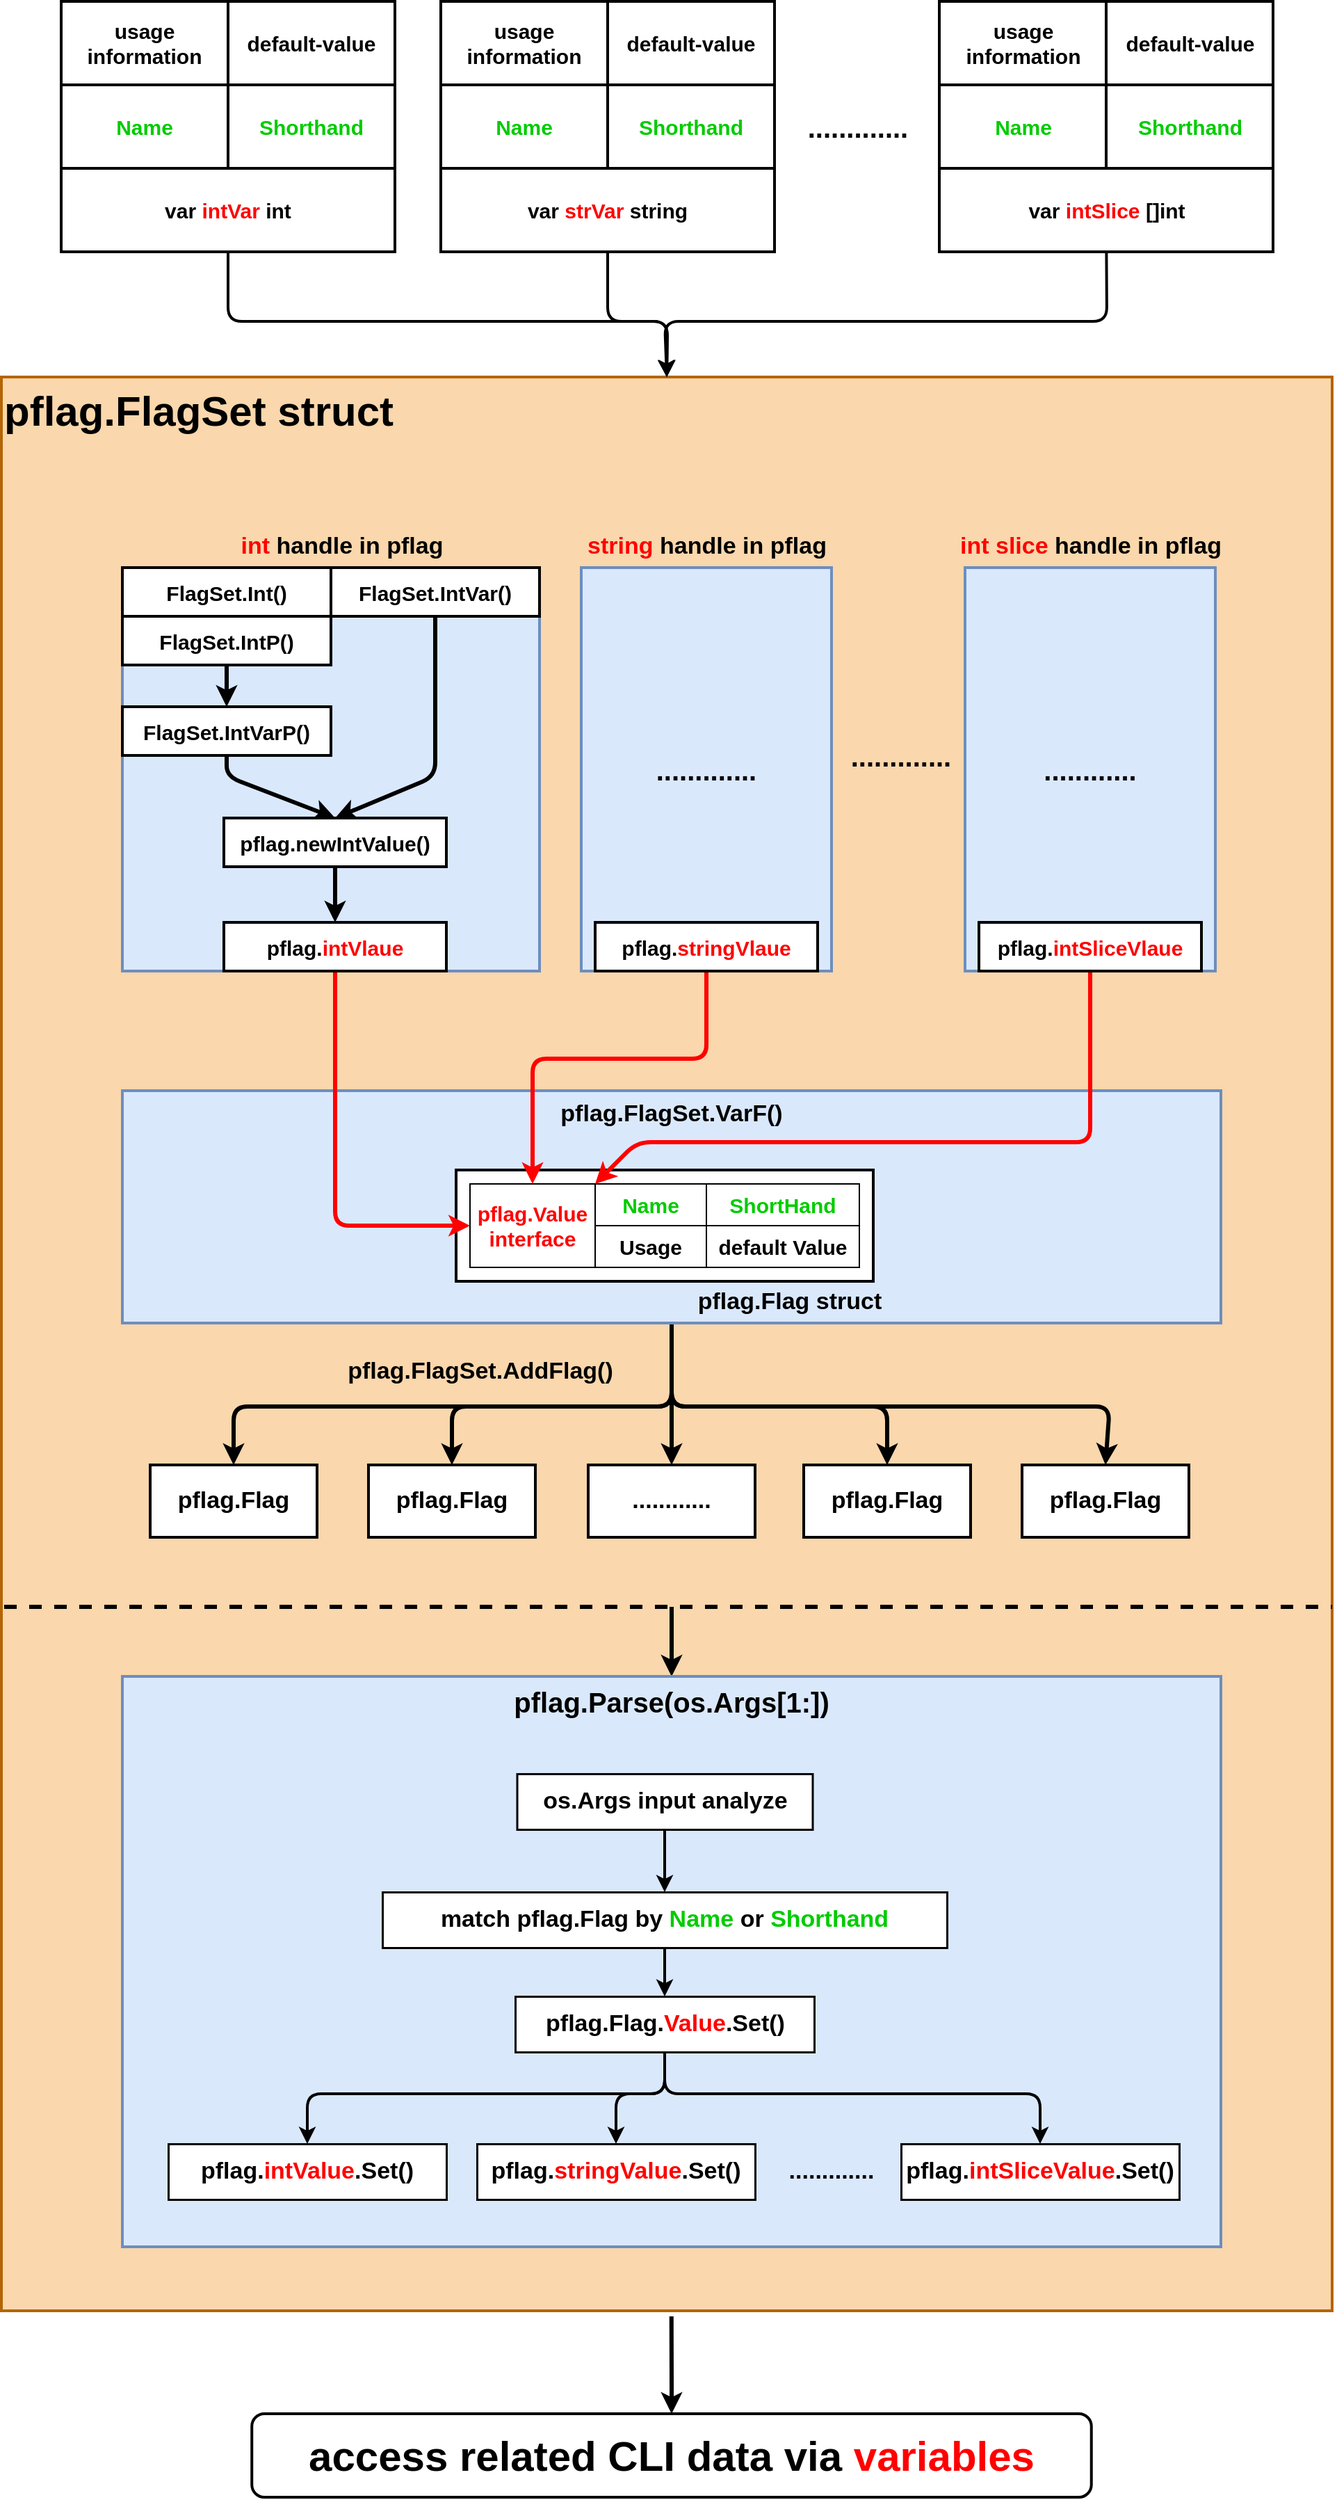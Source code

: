 <mxfile>
    <diagram id="Iy0kobZN_7H4NqvcRr-1" name="Page-1">
        <mxGraphModel dx="3928" dy="2649" grid="1" gridSize="10" guides="1" tooltips="1" connect="1" arrows="1" fold="1" page="1" pageScale="1" pageWidth="827" pageHeight="1169" math="0" shadow="0">
            <root>
                <mxCell id="0"/>
                <mxCell id="1" parent="0"/>
                <mxCell id="140" value="pflag.FlagSet struct" style="rounded=0;whiteSpace=wrap;html=1;fontSize=30;strokeWidth=2;fillColor=#fad7ac;strokeColor=#b46504;verticalAlign=top;align=left;fontStyle=1" parent="1" vertex="1">
                    <mxGeometry x="-1147" y="-510" width="957" height="1390" as="geometry"/>
                </mxCell>
                <mxCell id="111" style="edgeStyle=none;html=1;entryX=0.5;entryY=0;entryDx=0;entryDy=0;fontSize=20;strokeColor=#000000;strokeWidth=3;" parent="1" source="57" target="91" edge="1">
                    <mxGeometry relative="1" as="geometry"/>
                </mxCell>
                <mxCell id="112" style="edgeStyle=none;html=1;entryX=0.5;entryY=0;entryDx=0;entryDy=0;fontSize=20;strokeColor=#000000;strokeWidth=3;" parent="1" source="57" target="76" edge="1">
                    <mxGeometry relative="1" as="geometry">
                        <Array as="points">
                            <mxPoint x="-665" y="230"/>
                            <mxPoint x="-980" y="230"/>
                        </Array>
                    </mxGeometry>
                </mxCell>
                <mxCell id="113" style="edgeStyle=none;html=1;entryX=0.5;entryY=0;entryDx=0;entryDy=0;fontSize=20;strokeColor=#000000;strokeWidth=3;" parent="1" source="57" target="90" edge="1">
                    <mxGeometry relative="1" as="geometry">
                        <Array as="points">
                            <mxPoint x="-665" y="230"/>
                            <mxPoint x="-823" y="230"/>
                        </Array>
                    </mxGeometry>
                </mxCell>
                <mxCell id="114" style="edgeStyle=none;html=1;entryX=0.5;entryY=0;entryDx=0;entryDy=0;fontSize=20;strokeColor=#000000;strokeWidth=3;" parent="1" target="92" edge="1">
                    <mxGeometry relative="1" as="geometry">
                        <mxPoint x="-665" y="170" as="sourcePoint"/>
                        <Array as="points">
                            <mxPoint x="-665" y="230"/>
                            <mxPoint x="-350" y="230"/>
                        </Array>
                    </mxGeometry>
                </mxCell>
                <mxCell id="115" style="edgeStyle=none;html=1;entryX=0.5;entryY=0;entryDx=0;entryDy=0;fontSize=20;strokeColor=#000000;strokeWidth=3;" parent="1" source="57" target="110" edge="1">
                    <mxGeometry relative="1" as="geometry">
                        <Array as="points">
                            <mxPoint x="-665" y="230"/>
                            <mxPoint x="-510" y="230"/>
                        </Array>
                    </mxGeometry>
                </mxCell>
                <mxCell id="57" value="&lt;font style=&quot;font-size: 17px&quot;&gt;pflag.FlagSet.VarF()&lt;/font&gt;" style="rounded=0;whiteSpace=wrap;html=1;verticalAlign=top;fontSize=15;fontStyle=1;strokeWidth=2;fillColor=#dae8fc;strokeColor=#6c8ebf;" parent="1" vertex="1">
                    <mxGeometry x="-1060" y="3" width="790" height="167" as="geometry"/>
                </mxCell>
                <mxCell id="20" value="" style="rounded=0;whiteSpace=wrap;html=1;fontSize=15;fontStyle=1;strokeWidth=2;verticalAlign=top;" parent="1" vertex="1">
                    <mxGeometry x="-820" y="60" width="300" height="80" as="geometry"/>
                </mxCell>
                <mxCell id="21" value="&lt;font color=&quot;#00cc00&quot;&gt;Name&lt;/font&gt;" style="rounded=0;whiteSpace=wrap;html=1;fontSize=15;fontStyle=1;strokeWidth=2;" parent="1" vertex="1">
                    <mxGeometry x="-1104" y="-720" width="120" height="60" as="geometry"/>
                </mxCell>
                <mxCell id="22" value="Shorthand" style="rounded=0;whiteSpace=wrap;html=1;fontSize=15;fontStyle=1;strokeWidth=2;fontColor=#00CC00;" parent="1" vertex="1">
                    <mxGeometry x="-984" y="-720" width="120" height="60" as="geometry"/>
                </mxCell>
                <mxCell id="23" value="default-value" style="rounded=0;whiteSpace=wrap;html=1;fontSize=15;fontStyle=1;strokeWidth=2;" parent="1" vertex="1">
                    <mxGeometry x="-984" y="-780" width="120" height="60" as="geometry"/>
                </mxCell>
                <mxCell id="24" value="usage&lt;br style=&quot;font-size: 15px;&quot;&gt;information" style="rounded=0;whiteSpace=wrap;html=1;fontSize=15;fontStyle=1;strokeWidth=2;" parent="1" vertex="1">
                    <mxGeometry x="-1104" y="-780" width="120" height="60" as="geometry"/>
                </mxCell>
                <mxCell id="25" value="" style="rounded=0;whiteSpace=wrap;html=1;verticalAlign=top;fontSize=15;fontStyle=1;strokeWidth=2;fillColor=#dae8fc;strokeColor=#6c8ebf;" parent="1" vertex="1">
                    <mxGeometry x="-1060" y="-373" width="300" height="290" as="geometry"/>
                </mxCell>
                <mxCell id="156" style="edgeStyle=none;html=1;entryX=0.5;entryY=0;entryDx=0;entryDy=0;fontSize=30;fontColor=#FF0000;startArrow=none;startFill=0;endArrow=classic;endFill=1;strokeColor=#000000;strokeWidth=2;" parent="1" source="28" target="140" edge="1">
                    <mxGeometry relative="1" as="geometry">
                        <Array as="points">
                            <mxPoint x="-984" y="-550"/>
                            <mxPoint x="-668" y="-550"/>
                        </Array>
                    </mxGeometry>
                </mxCell>
                <mxCell id="28" value="var &lt;font color=&quot;#ff0000&quot;&gt;intVar&lt;/font&gt; int" style="rounded=0;whiteSpace=wrap;html=1;fontSize=15;fontStyle=1;strokeWidth=2;" parent="1" vertex="1">
                    <mxGeometry x="-1104" y="-660" width="240" height="60" as="geometry"/>
                </mxCell>
                <mxCell id="36" value="&lt;font color=&quot;#ff0000&quot;&gt;pflag.Value&lt;br&gt;interface&lt;/font&gt;" style="rounded=0;whiteSpace=wrap;html=1;fontSize=15;fontStyle=1;strokeWidth=1;" parent="1" vertex="1">
                    <mxGeometry x="-810" y="70" width="90" height="60" as="geometry"/>
                </mxCell>
                <mxCell id="38" value="Usage" style="rounded=0;whiteSpace=wrap;html=1;fontSize=15;fontStyle=1;strokeWidth=1;" parent="1" vertex="1">
                    <mxGeometry x="-720" y="100" width="80" height="30" as="geometry"/>
                </mxCell>
                <mxCell id="39" value="&lt;font color=&quot;#00cc00&quot;&gt;Name&lt;/font&gt;" style="rounded=0;whiteSpace=wrap;html=1;fontSize=15;fontStyle=1;strokeWidth=1;" parent="1" vertex="1">
                    <mxGeometry x="-720" y="70" width="80" height="30" as="geometry"/>
                </mxCell>
                <mxCell id="40" value="&lt;font color=&quot;#00cc00&quot;&gt;ShortHand&lt;/font&gt;" style="rounded=0;whiteSpace=wrap;html=1;fontSize=15;fontStyle=1;strokeWidth=1;" parent="1" vertex="1">
                    <mxGeometry x="-640" y="70" width="110" height="30" as="geometry"/>
                </mxCell>
                <mxCell id="41" value="default Value" style="rounded=0;whiteSpace=wrap;html=1;fontSize=15;fontStyle=1;strokeWidth=1;" parent="1" vertex="1">
                    <mxGeometry x="-640" y="100" width="110" height="30" as="geometry"/>
                </mxCell>
                <mxCell id="46" value="FlagSet.Int()" style="rounded=0;whiteSpace=wrap;html=1;fontSize=15;fontStyle=1;strokeWidth=2;" parent="1" vertex="1">
                    <mxGeometry x="-1060" y="-373" width="150" height="35" as="geometry"/>
                </mxCell>
                <mxCell id="94" style="edgeStyle=none;html=1;entryX=0.5;entryY=0;entryDx=0;entryDy=0;fontSize=17;strokeColor=default;strokeWidth=3;" parent="1" source="48" target="50" edge="1">
                    <mxGeometry relative="1" as="geometry"/>
                </mxCell>
                <mxCell id="48" value="FlagSet.IntP()" style="rounded=0;whiteSpace=wrap;html=1;fontSize=15;fontStyle=1;strokeWidth=2;" parent="1" vertex="1">
                    <mxGeometry x="-1060" y="-338" width="150" height="35" as="geometry"/>
                </mxCell>
                <mxCell id="95" style="edgeStyle=none;html=1;entryX=0.5;entryY=0;entryDx=0;entryDy=0;fontSize=17;strokeColor=default;strokeWidth=3;" parent="1" source="49" target="51" edge="1">
                    <mxGeometry relative="1" as="geometry">
                        <Array as="points">
                            <mxPoint x="-835" y="-263"/>
                            <mxPoint x="-835" y="-223"/>
                        </Array>
                    </mxGeometry>
                </mxCell>
                <mxCell id="49" value="FlagSet.IntVar()" style="rounded=0;whiteSpace=wrap;html=1;fontSize=15;fontStyle=1;strokeWidth=2;" parent="1" vertex="1">
                    <mxGeometry x="-910" y="-373" width="150" height="35" as="geometry"/>
                </mxCell>
                <mxCell id="96" style="edgeStyle=none;html=1;entryX=0.5;entryY=0;entryDx=0;entryDy=0;fontSize=17;strokeColor=default;strokeWidth=3;" parent="1" source="50" target="51" edge="1">
                    <mxGeometry relative="1" as="geometry">
                        <Array as="points">
                            <mxPoint x="-985" y="-223"/>
                        </Array>
                    </mxGeometry>
                </mxCell>
                <mxCell id="50" value="FlagSet.IntVarP()" style="rounded=0;whiteSpace=wrap;html=1;fontSize=15;fontStyle=1;strokeWidth=2;" parent="1" vertex="1">
                    <mxGeometry x="-1060" y="-273" width="150" height="35" as="geometry"/>
                </mxCell>
                <mxCell id="97" style="edgeStyle=none;html=1;entryX=0.5;entryY=0;entryDx=0;entryDy=0;fontSize=17;strokeColor=default;strokeWidth=3;" parent="1" source="51" target="52" edge="1">
                    <mxGeometry relative="1" as="geometry"/>
                </mxCell>
                <mxCell id="51" value="pflag.newIntValue()" style="rounded=0;whiteSpace=wrap;html=1;fontSize=15;fontStyle=1;strokeWidth=2;" parent="1" vertex="1">
                    <mxGeometry x="-987" y="-193" width="160" height="35" as="geometry"/>
                </mxCell>
                <mxCell id="106" style="edgeStyle=none;html=1;entryX=0;entryY=0.5;entryDx=0;entryDy=0;fontSize=20;strokeColor=#FF0000;strokeWidth=3;" parent="1" source="52" target="36" edge="1">
                    <mxGeometry relative="1" as="geometry">
                        <Array as="points">
                            <mxPoint x="-907" y="100"/>
                        </Array>
                    </mxGeometry>
                </mxCell>
                <mxCell id="52" value="pflag.&lt;font color=&quot;#ff0000&quot;&gt;intVlaue&lt;/font&gt;" style="rounded=0;whiteSpace=wrap;html=1;fontSize=15;fontStyle=1;strokeWidth=2;" parent="1" vertex="1">
                    <mxGeometry x="-987" y="-118" width="160" height="35" as="geometry"/>
                </mxCell>
                <mxCell id="75" value="&lt;b&gt;pflag.Flag struct&lt;/b&gt;" style="text;html=1;strokeColor=none;fillColor=none;align=center;verticalAlign=middle;whiteSpace=wrap;rounded=0;fontSize=17;" parent="1" vertex="1">
                    <mxGeometry x="-650" y="140" width="140" height="30" as="geometry"/>
                </mxCell>
                <mxCell id="76" value="&lt;font style=&quot;font-size: 17px&quot;&gt;pflag.Flag&lt;/font&gt;" style="rounded=0;whiteSpace=wrap;html=1;verticalAlign=middle;fontSize=15;fontStyle=1;strokeWidth=2;" parent="1" vertex="1">
                    <mxGeometry x="-1040" y="272" width="120" height="52" as="geometry"/>
                </mxCell>
                <mxCell id="90" value="&lt;font style=&quot;font-size: 17px&quot;&gt;pflag.Flag&lt;/font&gt;" style="rounded=0;whiteSpace=wrap;html=1;verticalAlign=middle;fontSize=15;fontStyle=1;strokeWidth=2;" parent="1" vertex="1">
                    <mxGeometry x="-883" y="272" width="120" height="52" as="geometry"/>
                </mxCell>
                <mxCell id="91" value="&lt;font style=&quot;font-size: 17px&quot;&gt;............&lt;/font&gt;" style="rounded=0;whiteSpace=wrap;html=1;verticalAlign=middle;fontSize=15;fontStyle=1;strokeWidth=2;" parent="1" vertex="1">
                    <mxGeometry x="-725" y="272" width="120" height="52" as="geometry"/>
                </mxCell>
                <mxCell id="92" value="&lt;font style=&quot;font-size: 17px&quot;&gt;pflag.Flag&lt;/font&gt;" style="rounded=0;whiteSpace=wrap;html=1;verticalAlign=middle;fontSize=15;fontStyle=1;strokeWidth=2;" parent="1" vertex="1">
                    <mxGeometry x="-413" y="272" width="120" height="52" as="geometry"/>
                </mxCell>
                <mxCell id="98" value="&lt;font color=&quot;#ff0000&quot;&gt;int&lt;/font&gt; handle in pflag" style="text;html=1;strokeColor=none;fillColor=none;align=center;verticalAlign=middle;whiteSpace=wrap;rounded=0;fontSize=17;fontStyle=1" parent="1" vertex="1">
                    <mxGeometry x="-977" y="-403" width="150" height="30" as="geometry"/>
                </mxCell>
                <mxCell id="99" value="............." style="rounded=0;whiteSpace=wrap;html=1;verticalAlign=middle;fontSize=20;fontStyle=1;strokeWidth=2;fillColor=#dae8fc;strokeColor=#6c8ebf;" parent="1" vertex="1">
                    <mxGeometry x="-730" y="-373" width="180" height="290" as="geometry"/>
                </mxCell>
                <mxCell id="107" style="edgeStyle=none;html=1;entryX=0.5;entryY=0;entryDx=0;entryDy=0;fontSize=20;strokeColor=#FF0000;strokeWidth=3;" parent="1" source="100" target="36" edge="1">
                    <mxGeometry relative="1" as="geometry">
                        <Array as="points">
                            <mxPoint x="-640" y="-20"/>
                            <mxPoint x="-765" y="-20"/>
                        </Array>
                    </mxGeometry>
                </mxCell>
                <mxCell id="100" value="pflag.&lt;font color=&quot;#ff0000&quot;&gt;stringVlaue&lt;/font&gt;" style="rounded=0;whiteSpace=wrap;html=1;fontSize=15;fontStyle=1;strokeWidth=2;" parent="1" vertex="1">
                    <mxGeometry x="-720" y="-118" width="160" height="35" as="geometry"/>
                </mxCell>
                <mxCell id="101" value="............" style="rounded=0;whiteSpace=wrap;html=1;verticalAlign=middle;fontSize=20;fontStyle=1;strokeWidth=2;fillColor=#dae8fc;strokeColor=#6c8ebf;" parent="1" vertex="1">
                    <mxGeometry x="-454" y="-373" width="180" height="290" as="geometry"/>
                </mxCell>
                <mxCell id="108" style="edgeStyle=none;html=1;entryX=0;entryY=0;entryDx=0;entryDy=0;fontSize=20;strokeColor=#FF0000;strokeWidth=3;" parent="1" source="102" target="39" edge="1">
                    <mxGeometry relative="1" as="geometry">
                        <Array as="points">
                            <mxPoint x="-364" y="-50"/>
                            <mxPoint x="-364" y="40"/>
                            <mxPoint x="-690" y="40"/>
                        </Array>
                    </mxGeometry>
                </mxCell>
                <mxCell id="102" value="pflag.&lt;font color=&quot;#ff0000&quot;&gt;intSliceVlaue&lt;/font&gt;" style="rounded=0;whiteSpace=wrap;html=1;fontSize=15;fontStyle=1;strokeWidth=2;" parent="1" vertex="1">
                    <mxGeometry x="-444" y="-118" width="160" height="35" as="geometry"/>
                </mxCell>
                <mxCell id="103" value="&lt;font color=&quot;#ff0000&quot;&gt;string&lt;/font&gt; handle in pflag" style="text;html=1;strokeColor=none;fillColor=none;align=center;verticalAlign=middle;whiteSpace=wrap;rounded=0;fontSize=17;fontStyle=1" parent="1" vertex="1">
                    <mxGeometry x="-742.5" y="-399" width="205" height="22" as="geometry"/>
                </mxCell>
                <mxCell id="105" value="&lt;font color=&quot;#ff0000&quot;&gt;int slice&lt;/font&gt; handle in pflag" style="text;html=1;strokeColor=none;fillColor=none;align=center;verticalAlign=middle;whiteSpace=wrap;rounded=0;fontSize=17;fontStyle=1" parent="1" vertex="1">
                    <mxGeometry x="-533.5" y="-412" width="339" height="48" as="geometry"/>
                </mxCell>
                <mxCell id="110" value="&lt;font style=&quot;font-size: 17px&quot;&gt;pflag.Flag&lt;/font&gt;" style="rounded=0;whiteSpace=wrap;html=1;verticalAlign=middle;fontSize=15;fontStyle=1;strokeWidth=2;" parent="1" vertex="1">
                    <mxGeometry x="-570" y="272" width="120" height="52" as="geometry"/>
                </mxCell>
                <mxCell id="116" value="" style="endArrow=none;dashed=1;html=1;fontSize=20;strokeColor=#000000;strokeWidth=3;" parent="1" edge="1">
                    <mxGeometry width="50" height="50" relative="1" as="geometry">
                        <mxPoint x="-1145" y="374" as="sourcePoint"/>
                        <mxPoint x="-190" y="374" as="targetPoint"/>
                    </mxGeometry>
                </mxCell>
                <mxCell id="133" style="edgeStyle=none;html=1;fontSize=20;strokeColor=#000000;strokeWidth=3;startArrow=classic;startFill=1;endArrow=none;endFill=0;" parent="1" source="120" edge="1">
                    <mxGeometry relative="1" as="geometry">
                        <mxPoint x="-665" y="374" as="targetPoint"/>
                    </mxGeometry>
                </mxCell>
                <mxCell id="120" value="&lt;font style=&quot;font-size: 20px&quot;&gt;pflag.Parse(os.Args[1:])&lt;/font&gt;" style="rounded=0;whiteSpace=wrap;html=1;verticalAlign=top;fontSize=15;fontStyle=1;strokeWidth=2;fillColor=#dae8fc;strokeColor=#6c8ebf;" parent="1" vertex="1">
                    <mxGeometry x="-1060" y="424" width="790" height="410" as="geometry"/>
                </mxCell>
                <mxCell id="123" value="" style="edgeStyle=none;html=1;fontSize=17;strokeColor=#000000;strokeWidth=2;fontStyle=1" parent="1" source="121" target="122" edge="1">
                    <mxGeometry relative="1" as="geometry"/>
                </mxCell>
                <mxCell id="121" value="os.Args input analyze" style="rounded=0;whiteSpace=wrap;html=1;fontSize=17;strokeWidth=1.5;fontStyle=1" parent="1" vertex="1">
                    <mxGeometry x="-776.25" y="494" width="212.5" height="40" as="geometry"/>
                </mxCell>
                <mxCell id="134" style="edgeStyle=none;html=1;entryX=0.5;entryY=0;entryDx=0;entryDy=0;fontSize=17;startArrow=none;startFill=0;endArrow=classic;endFill=1;strokeColor=#000000;strokeWidth=2;" parent="1" source="122" target="124" edge="1">
                    <mxGeometry relative="1" as="geometry"/>
                </mxCell>
                <mxCell id="122" value="match pflag.Flag by &lt;font color=&quot;#00cc00&quot;&gt;Name&lt;/font&gt; or &lt;font color=&quot;#00cc00&quot;&gt;Shorthand&lt;/font&gt;" style="whiteSpace=wrap;html=1;fontSize=17;rounded=0;strokeWidth=1.5;fontStyle=1" parent="1" vertex="1">
                    <mxGeometry x="-873" y="579" width="406" height="40" as="geometry"/>
                </mxCell>
                <mxCell id="135" style="edgeStyle=none;html=1;entryX=0.5;entryY=0;entryDx=0;entryDy=0;fontSize=17;startArrow=none;startFill=0;endArrow=classic;endFill=1;strokeColor=#000000;strokeWidth=2;" parent="1" source="124" target="126" edge="1">
                    <mxGeometry relative="1" as="geometry">
                        <Array as="points">
                            <mxPoint x="-670" y="724"/>
                            <mxPoint x="-705" y="724"/>
                        </Array>
                    </mxGeometry>
                </mxCell>
                <mxCell id="136" style="edgeStyle=none;html=1;entryX=0.5;entryY=0;entryDx=0;entryDy=0;fontSize=17;startArrow=none;startFill=0;endArrow=classic;endFill=1;strokeColor=#000000;strokeWidth=2;" parent="1" source="124" target="127" edge="1">
                    <mxGeometry relative="1" as="geometry">
                        <Array as="points">
                            <mxPoint x="-670" y="724"/>
                            <mxPoint x="-400" y="724"/>
                        </Array>
                    </mxGeometry>
                </mxCell>
                <mxCell id="137" style="edgeStyle=none;html=1;entryX=0.5;entryY=0;entryDx=0;entryDy=0;fontSize=17;startArrow=none;startFill=0;endArrow=classic;endFill=1;strokeColor=#000000;strokeWidth=2;" parent="1" source="124" target="125" edge="1">
                    <mxGeometry relative="1" as="geometry">
                        <Array as="points">
                            <mxPoint x="-670" y="724"/>
                            <mxPoint x="-927" y="724"/>
                        </Array>
                    </mxGeometry>
                </mxCell>
                <mxCell id="124" value="pflag.Flag.&lt;font color=&quot;#ff0000&quot;&gt;Value&lt;/font&gt;.Set()" style="whiteSpace=wrap;html=1;fontSize=17;rounded=0;strokeWidth=1.5;fontStyle=1" parent="1" vertex="1">
                    <mxGeometry x="-777.5" y="654" width="215" height="40" as="geometry"/>
                </mxCell>
                <mxCell id="125" value="pflag.&lt;font color=&quot;#ff0000&quot;&gt;intValue&lt;/font&gt;.Set()" style="whiteSpace=wrap;html=1;fontSize=17;rounded=0;strokeWidth=1.5;fontStyle=1" parent="1" vertex="1">
                    <mxGeometry x="-1027" y="760" width="200" height="40" as="geometry"/>
                </mxCell>
                <mxCell id="126" value="pflag.&lt;font color=&quot;#ff0000&quot;&gt;stringValue&lt;/font&gt;.Set()" style="whiteSpace=wrap;html=1;fontSize=17;rounded=0;strokeWidth=1.5;fontStyle=1" parent="1" vertex="1">
                    <mxGeometry x="-805" y="760" width="200" height="40" as="geometry"/>
                </mxCell>
                <mxCell id="127" value="pflag.&lt;font color=&quot;#ff0000&quot;&gt;intSliceValue&lt;/font&gt;.Set()" style="whiteSpace=wrap;html=1;fontSize=17;rounded=0;strokeWidth=1.5;fontStyle=1" parent="1" vertex="1">
                    <mxGeometry x="-500" y="760" width="200" height="40" as="geometry"/>
                </mxCell>
                <mxCell id="129" value="&lt;span style=&quot;font-size: 17px;&quot;&gt;.............&lt;/span&gt;" style="text;html=1;strokeColor=none;fillColor=none;align=center;verticalAlign=middle;whiteSpace=wrap;rounded=0;fontSize=17;fontStyle=1" parent="1" vertex="1">
                    <mxGeometry x="-580" y="765" width="60" height="30" as="geometry"/>
                </mxCell>
                <mxCell id="138" value="access related CLI data via &lt;font color=&quot;#ff0000&quot; style=&quot;font-size: 30px;&quot;&gt;variables&lt;/font&gt;" style="rounded=1;whiteSpace=wrap;html=1;fontSize=30;strokeWidth=2;fontStyle=1" parent="1" vertex="1">
                    <mxGeometry x="-966.88" y="954" width="603.75" height="60" as="geometry"/>
                </mxCell>
                <mxCell id="139" style="edgeStyle=none;html=1;fontSize=20;strokeColor=#000000;strokeWidth=3;startArrow=classic;startFill=1;endArrow=none;endFill=0;exitX=0.5;exitY=0;exitDx=0;exitDy=0;" parent="1" source="138" edge="1">
                    <mxGeometry relative="1" as="geometry">
                        <mxPoint x="-665.13" y="884" as="targetPoint"/>
                        <mxPoint x="-665.13" y="934" as="sourcePoint"/>
                        <Array as="points">
                            <mxPoint x="-665" y="930"/>
                        </Array>
                    </mxGeometry>
                </mxCell>
                <mxCell id="141" value="Name" style="rounded=0;whiteSpace=wrap;html=1;fontSize=15;fontStyle=1;strokeWidth=2;fontColor=#00CC00;" parent="1" vertex="1">
                    <mxGeometry x="-831" y="-720" width="120" height="60" as="geometry"/>
                </mxCell>
                <mxCell id="142" value="Shorthand" style="rounded=0;whiteSpace=wrap;html=1;fontSize=15;fontStyle=1;strokeWidth=2;fontColor=#00CC00;" parent="1" vertex="1">
                    <mxGeometry x="-711" y="-720" width="120" height="60" as="geometry"/>
                </mxCell>
                <mxCell id="143" value="default-value" style="rounded=0;whiteSpace=wrap;html=1;fontSize=15;fontStyle=1;strokeWidth=2;" parent="1" vertex="1">
                    <mxGeometry x="-711" y="-780" width="120" height="60" as="geometry"/>
                </mxCell>
                <mxCell id="144" value="usage&lt;br style=&quot;font-size: 15px;&quot;&gt;information" style="rounded=0;whiteSpace=wrap;html=1;fontSize=15;fontStyle=1;strokeWidth=2;" parent="1" vertex="1">
                    <mxGeometry x="-831" y="-780" width="120" height="60" as="geometry"/>
                </mxCell>
                <mxCell id="157" style="edgeStyle=none;html=1;entryX=0.5;entryY=0;entryDx=0;entryDy=0;fontSize=30;fontColor=#FF0000;startArrow=none;startFill=0;endArrow=classic;endFill=1;strokeColor=#000000;strokeWidth=2;" parent="1" source="145" target="140" edge="1">
                    <mxGeometry relative="1" as="geometry">
                        <Array as="points">
                            <mxPoint x="-711" y="-550"/>
                            <mxPoint x="-668" y="-550"/>
                        </Array>
                    </mxGeometry>
                </mxCell>
                <mxCell id="145" value="var &lt;font color=&quot;#ff0000&quot;&gt;strVar&lt;/font&gt; string" style="rounded=0;whiteSpace=wrap;html=1;fontSize=15;fontStyle=1;strokeWidth=2;" parent="1" vertex="1">
                    <mxGeometry x="-831" y="-660" width="240" height="60" as="geometry"/>
                </mxCell>
                <mxCell id="146" value="Name" style="rounded=0;whiteSpace=wrap;html=1;fontSize=15;fontStyle=1;strokeWidth=2;fontColor=#00CC00;" parent="1" vertex="1">
                    <mxGeometry x="-472.5" y="-720" width="120" height="60" as="geometry"/>
                </mxCell>
                <mxCell id="147" value="Shorthand" style="rounded=0;whiteSpace=wrap;html=1;fontSize=15;fontStyle=1;strokeWidth=2;fontColor=#00CC00;" parent="1" vertex="1">
                    <mxGeometry x="-352.5" y="-720" width="120" height="60" as="geometry"/>
                </mxCell>
                <mxCell id="148" value="default-value" style="rounded=0;whiteSpace=wrap;html=1;fontSize=15;fontStyle=1;strokeWidth=2;" parent="1" vertex="1">
                    <mxGeometry x="-352.5" y="-780" width="120" height="60" as="geometry"/>
                </mxCell>
                <mxCell id="149" value="usage&lt;br style=&quot;font-size: 15px;&quot;&gt;information" style="rounded=0;whiteSpace=wrap;html=1;fontSize=15;fontStyle=1;strokeWidth=2;" parent="1" vertex="1">
                    <mxGeometry x="-472.5" y="-780" width="120" height="60" as="geometry"/>
                </mxCell>
                <mxCell id="158" style="edgeStyle=none;html=1;entryX=0.5;entryY=0;entryDx=0;entryDy=0;fontSize=30;fontColor=#FF0000;startArrow=none;startFill=0;endArrow=classic;endFill=1;strokeColor=#000000;strokeWidth=2;" parent="1" source="150" target="140" edge="1">
                    <mxGeometry relative="1" as="geometry">
                        <Array as="points">
                            <mxPoint x="-352" y="-550"/>
                            <mxPoint x="-670" y="-550"/>
                        </Array>
                    </mxGeometry>
                </mxCell>
                <mxCell id="150" value="var &lt;font color=&quot;#ff0000&quot;&gt;intSlice&lt;/font&gt; []int" style="rounded=0;whiteSpace=wrap;html=1;fontSize=15;fontStyle=1;strokeWidth=2;" parent="1" vertex="1">
                    <mxGeometry x="-472.5" y="-660" width="240" height="60" as="geometry"/>
                </mxCell>
                <mxCell id="151" value="&lt;b style=&quot;font-size: 20px;&quot;&gt;.............&lt;/b&gt;" style="text;html=1;strokeColor=none;fillColor=none;align=center;verticalAlign=middle;whiteSpace=wrap;rounded=0;fontSize=20;" parent="1" vertex="1">
                    <mxGeometry x="-530" y="-253" width="60" height="30" as="geometry"/>
                </mxCell>
                <mxCell id="152" value="&lt;b style=&quot;font-size: 20px;&quot;&gt;.............&lt;/b&gt;" style="text;html=1;strokeColor=none;fillColor=none;align=center;verticalAlign=middle;whiteSpace=wrap;rounded=0;fontSize=20;fontColor=#000000;" parent="1" vertex="1">
                    <mxGeometry x="-561" y="-705" width="60" height="30" as="geometry"/>
                </mxCell>
                <mxCell id="tN2bpZuk6y2nYpf9bHmg-158" value="&lt;b&gt;pflag.FlagSet.AddFlag()&lt;/b&gt;" style="text;html=1;strokeColor=none;fillColor=none;align=center;verticalAlign=middle;whiteSpace=wrap;rounded=0;fontSize=17;" vertex="1" parent="1">
                    <mxGeometry x="-930" y="190" width="255" height="30" as="geometry"/>
                </mxCell>
            </root>
        </mxGraphModel>
    </diagram>
    <diagram id="tPFZ7w0BH5CBjS2cf7NV" name="Page-2">
        <mxGraphModel dx="2981" dy="2032" grid="1" gridSize="10" guides="1" tooltips="1" connect="1" arrows="1" fold="1" page="1" pageScale="1" pageWidth="827" pageHeight="1169" math="0" shadow="0">
            <root>
                <mxCell id="sz6PlF0rCzVLyIcMo53F-0"/>
                <mxCell id="sz6PlF0rCzVLyIcMo53F-1" parent="sz6PlF0rCzVLyIcMo53F-0"/>
                <mxCell id="EHitN2_8pMkttYiE2gmg-0" value="pflag.FlagSet struct" style="rounded=0;whiteSpace=wrap;html=1;fontSize=30;strokeWidth=2;fillColor=#fad7ac;strokeColor=#b46504;verticalAlign=top;align=left;fontStyle=1" vertex="1" parent="sz6PlF0rCzVLyIcMo53F-1">
                    <mxGeometry x="-1147" y="-510" width="957" height="880" as="geometry"/>
                </mxCell>
                <mxCell id="tJ3tpQTNAUXLYdUAWXh4-60" style="edgeStyle=none;html=1;entryX=0.5;entryY=0;entryDx=0;entryDy=0;fontSize=20;strokeColor=#000000;strokeWidth=3;" edge="1" parent="sz6PlF0rCzVLyIcMo53F-1" source="tJ3tpQTNAUXLYdUAWXh4-65" target="tJ3tpQTNAUXLYdUAWXh4-93">
                    <mxGeometry relative="1" as="geometry"/>
                </mxCell>
                <mxCell id="tJ3tpQTNAUXLYdUAWXh4-61" style="edgeStyle=none;html=1;entryX=0.5;entryY=0;entryDx=0;entryDy=0;fontSize=20;strokeColor=#000000;strokeWidth=3;" edge="1" parent="sz6PlF0rCzVLyIcMo53F-1" source="tJ3tpQTNAUXLYdUAWXh4-65" target="tJ3tpQTNAUXLYdUAWXh4-91">
                    <mxGeometry relative="1" as="geometry">
                        <Array as="points">
                            <mxPoint x="-655" y="240"/>
                            <mxPoint x="-970" y="240"/>
                        </Array>
                    </mxGeometry>
                </mxCell>
                <mxCell id="tJ3tpQTNAUXLYdUAWXh4-62" style="edgeStyle=none;html=1;entryX=0.5;entryY=0;entryDx=0;entryDy=0;fontSize=20;strokeColor=#000000;strokeWidth=3;" edge="1" parent="sz6PlF0rCzVLyIcMo53F-1" source="tJ3tpQTNAUXLYdUAWXh4-65" target="tJ3tpQTNAUXLYdUAWXh4-92">
                    <mxGeometry relative="1" as="geometry">
                        <Array as="points">
                            <mxPoint x="-655" y="240"/>
                            <mxPoint x="-813" y="240"/>
                        </Array>
                    </mxGeometry>
                </mxCell>
                <mxCell id="tJ3tpQTNAUXLYdUAWXh4-63" style="edgeStyle=none;html=1;entryX=0.5;entryY=0;entryDx=0;entryDy=0;fontSize=20;strokeColor=#000000;strokeWidth=3;" edge="1" parent="sz6PlF0rCzVLyIcMo53F-1" target="tJ3tpQTNAUXLYdUAWXh4-94">
                    <mxGeometry relative="1" as="geometry">
                        <mxPoint x="-655" y="180" as="sourcePoint"/>
                        <Array as="points">
                            <mxPoint x="-655" y="240"/>
                            <mxPoint x="-340" y="240"/>
                        </Array>
                    </mxGeometry>
                </mxCell>
                <mxCell id="tJ3tpQTNAUXLYdUAWXh4-64" style="edgeStyle=none;html=1;entryX=0.5;entryY=0;entryDx=0;entryDy=0;fontSize=20;strokeColor=#000000;strokeWidth=3;" edge="1" parent="sz6PlF0rCzVLyIcMo53F-1" source="tJ3tpQTNAUXLYdUAWXh4-65" target="tJ3tpQTNAUXLYdUAWXh4-104">
                    <mxGeometry relative="1" as="geometry">
                        <Array as="points">
                            <mxPoint x="-655" y="240"/>
                            <mxPoint x="-500" y="240"/>
                        </Array>
                    </mxGeometry>
                </mxCell>
                <mxCell id="tJ3tpQTNAUXLYdUAWXh4-65" value="&lt;font style=&quot;font-size: 17px&quot;&gt;pflag.FlagSet.VarF()&lt;/font&gt;" style="rounded=0;whiteSpace=wrap;html=1;verticalAlign=top;fontSize=15;fontStyle=1;strokeWidth=2;fillColor=#dae8fc;strokeColor=#6c8ebf;" vertex="1" parent="sz6PlF0rCzVLyIcMo53F-1">
                    <mxGeometry x="-1050" y="13" width="790" height="167" as="geometry"/>
                </mxCell>
                <mxCell id="tJ3tpQTNAUXLYdUAWXh4-66" value="" style="rounded=0;whiteSpace=wrap;html=1;fontSize=15;fontStyle=1;strokeWidth=2;verticalAlign=top;" vertex="1" parent="sz6PlF0rCzVLyIcMo53F-1">
                    <mxGeometry x="-810" y="70" width="300" height="80" as="geometry"/>
                </mxCell>
                <mxCell id="tJ3tpQTNAUXLYdUAWXh4-67" value="&lt;font color=&quot;#00cc00&quot;&gt;Name&lt;/font&gt;" style="rounded=0;whiteSpace=wrap;html=1;fontSize=15;fontStyle=1;strokeWidth=2;" vertex="1" parent="sz6PlF0rCzVLyIcMo53F-1">
                    <mxGeometry x="-1094" y="-710" width="120" height="60" as="geometry"/>
                </mxCell>
                <mxCell id="tJ3tpQTNAUXLYdUAWXh4-68" value="Shorthand" style="rounded=0;whiteSpace=wrap;html=1;fontSize=15;fontStyle=1;strokeWidth=2;fontColor=#00CC00;" vertex="1" parent="sz6PlF0rCzVLyIcMo53F-1">
                    <mxGeometry x="-974" y="-710" width="120" height="60" as="geometry"/>
                </mxCell>
                <mxCell id="tJ3tpQTNAUXLYdUAWXh4-69" value="default-value" style="rounded=0;whiteSpace=wrap;html=1;fontSize=15;fontStyle=1;strokeWidth=2;" vertex="1" parent="sz6PlF0rCzVLyIcMo53F-1">
                    <mxGeometry x="-974" y="-770" width="120" height="60" as="geometry"/>
                </mxCell>
                <mxCell id="tJ3tpQTNAUXLYdUAWXh4-70" value="usage&lt;br style=&quot;font-size: 15px;&quot;&gt;information" style="rounded=0;whiteSpace=wrap;html=1;fontSize=15;fontStyle=1;strokeWidth=2;" vertex="1" parent="sz6PlF0rCzVLyIcMo53F-1">
                    <mxGeometry x="-1094" y="-770" width="120" height="60" as="geometry"/>
                </mxCell>
                <mxCell id="tJ3tpQTNAUXLYdUAWXh4-71" value="" style="rounded=0;whiteSpace=wrap;html=1;verticalAlign=top;fontSize=15;fontStyle=1;strokeWidth=2;fillColor=#dae8fc;strokeColor=#6c8ebf;" vertex="1" parent="sz6PlF0rCzVLyIcMo53F-1">
                    <mxGeometry x="-1050" y="-363" width="300" height="290" as="geometry"/>
                </mxCell>
                <mxCell id="tJ3tpQTNAUXLYdUAWXh4-72" style="edgeStyle=none;html=1;entryX=0.5;entryY=0;entryDx=0;entryDy=0;fontSize=30;fontColor=#FF0000;startArrow=none;startFill=0;endArrow=classic;endFill=1;strokeColor=#000000;strokeWidth=2;" edge="1" parent="sz6PlF0rCzVLyIcMo53F-1" source="tJ3tpQTNAUXLYdUAWXh4-73">
                    <mxGeometry relative="1" as="geometry">
                        <Array as="points">
                            <mxPoint x="-974" y="-540"/>
                            <mxPoint x="-658" y="-540"/>
                        </Array>
                        <mxPoint x="-658.5" y="-500" as="targetPoint"/>
                    </mxGeometry>
                </mxCell>
                <mxCell id="tJ3tpQTNAUXLYdUAWXh4-73" value="var &lt;font color=&quot;#ff0000&quot;&gt;intVar&lt;/font&gt; int" style="rounded=0;whiteSpace=wrap;html=1;fontSize=15;fontStyle=1;strokeWidth=2;" vertex="1" parent="sz6PlF0rCzVLyIcMo53F-1">
                    <mxGeometry x="-1094" y="-650" width="240" height="60" as="geometry"/>
                </mxCell>
                <mxCell id="tJ3tpQTNAUXLYdUAWXh4-74" value="&lt;font color=&quot;#ff0000&quot;&gt;pflag.Value&lt;br&gt;interface&lt;/font&gt;" style="rounded=0;whiteSpace=wrap;html=1;fontSize=15;fontStyle=1;strokeWidth=1;" vertex="1" parent="sz6PlF0rCzVLyIcMo53F-1">
                    <mxGeometry x="-800" y="80" width="90" height="60" as="geometry"/>
                </mxCell>
                <mxCell id="tJ3tpQTNAUXLYdUAWXh4-75" value="Usage" style="rounded=0;whiteSpace=wrap;html=1;fontSize=15;fontStyle=1;strokeWidth=1;" vertex="1" parent="sz6PlF0rCzVLyIcMo53F-1">
                    <mxGeometry x="-710" y="110" width="80" height="30" as="geometry"/>
                </mxCell>
                <mxCell id="tJ3tpQTNAUXLYdUAWXh4-76" value="&lt;font color=&quot;#00cc00&quot;&gt;Name&lt;/font&gt;" style="rounded=0;whiteSpace=wrap;html=1;fontSize=15;fontStyle=1;strokeWidth=1;" vertex="1" parent="sz6PlF0rCzVLyIcMo53F-1">
                    <mxGeometry x="-710" y="80" width="80" height="30" as="geometry"/>
                </mxCell>
                <mxCell id="tJ3tpQTNAUXLYdUAWXh4-77" value="&lt;font color=&quot;#00cc00&quot;&gt;ShortHand&lt;/font&gt;" style="rounded=0;whiteSpace=wrap;html=1;fontSize=15;fontStyle=1;strokeWidth=1;" vertex="1" parent="sz6PlF0rCzVLyIcMo53F-1">
                    <mxGeometry x="-630" y="80" width="110" height="30" as="geometry"/>
                </mxCell>
                <mxCell id="tJ3tpQTNAUXLYdUAWXh4-78" value="default Value" style="rounded=0;whiteSpace=wrap;html=1;fontSize=15;fontStyle=1;strokeWidth=1;" vertex="1" parent="sz6PlF0rCzVLyIcMo53F-1">
                    <mxGeometry x="-630" y="110" width="110" height="30" as="geometry"/>
                </mxCell>
                <mxCell id="tJ3tpQTNAUXLYdUAWXh4-79" value="FlagSet.Int()" style="rounded=0;whiteSpace=wrap;html=1;fontSize=15;fontStyle=1;strokeWidth=2;" vertex="1" parent="sz6PlF0rCzVLyIcMo53F-1">
                    <mxGeometry x="-1050" y="-363" width="150" height="35" as="geometry"/>
                </mxCell>
                <mxCell id="tJ3tpQTNAUXLYdUAWXh4-80" style="edgeStyle=none;html=1;entryX=0.5;entryY=0;entryDx=0;entryDy=0;fontSize=17;strokeColor=default;strokeWidth=3;" edge="1" parent="sz6PlF0rCzVLyIcMo53F-1" source="tJ3tpQTNAUXLYdUAWXh4-81" target="tJ3tpQTNAUXLYdUAWXh4-85">
                    <mxGeometry relative="1" as="geometry"/>
                </mxCell>
                <mxCell id="tJ3tpQTNAUXLYdUAWXh4-81" value="FlagSet.IntP()" style="rounded=0;whiteSpace=wrap;html=1;fontSize=15;fontStyle=1;strokeWidth=2;" vertex="1" parent="sz6PlF0rCzVLyIcMo53F-1">
                    <mxGeometry x="-1050" y="-328" width="150" height="35" as="geometry"/>
                </mxCell>
                <mxCell id="tJ3tpQTNAUXLYdUAWXh4-82" style="edgeStyle=none;html=1;entryX=0.5;entryY=0;entryDx=0;entryDy=0;fontSize=17;strokeColor=default;strokeWidth=3;" edge="1" parent="sz6PlF0rCzVLyIcMo53F-1" source="tJ3tpQTNAUXLYdUAWXh4-83" target="tJ3tpQTNAUXLYdUAWXh4-87">
                    <mxGeometry relative="1" as="geometry">
                        <Array as="points">
                            <mxPoint x="-825" y="-253"/>
                            <mxPoint x="-825" y="-213"/>
                        </Array>
                    </mxGeometry>
                </mxCell>
                <mxCell id="tJ3tpQTNAUXLYdUAWXh4-83" value="FlagSet.IntVar()" style="rounded=0;whiteSpace=wrap;html=1;fontSize=15;fontStyle=1;strokeWidth=2;" vertex="1" parent="sz6PlF0rCzVLyIcMo53F-1">
                    <mxGeometry x="-900" y="-363" width="150" height="35" as="geometry"/>
                </mxCell>
                <mxCell id="tJ3tpQTNAUXLYdUAWXh4-84" style="edgeStyle=none;html=1;entryX=0.5;entryY=0;entryDx=0;entryDy=0;fontSize=17;strokeColor=default;strokeWidth=3;" edge="1" parent="sz6PlF0rCzVLyIcMo53F-1" source="tJ3tpQTNAUXLYdUAWXh4-85" target="tJ3tpQTNAUXLYdUAWXh4-87">
                    <mxGeometry relative="1" as="geometry">
                        <Array as="points">
                            <mxPoint x="-975" y="-213"/>
                        </Array>
                    </mxGeometry>
                </mxCell>
                <mxCell id="tJ3tpQTNAUXLYdUAWXh4-85" value="FlagSet.IntVarP()" style="rounded=0;whiteSpace=wrap;html=1;fontSize=15;fontStyle=1;strokeWidth=2;" vertex="1" parent="sz6PlF0rCzVLyIcMo53F-1">
                    <mxGeometry x="-1050" y="-263" width="150" height="35" as="geometry"/>
                </mxCell>
                <mxCell id="tJ3tpQTNAUXLYdUAWXh4-86" style="edgeStyle=none;html=1;entryX=0.5;entryY=0;entryDx=0;entryDy=0;fontSize=17;strokeColor=default;strokeWidth=3;" edge="1" parent="sz6PlF0rCzVLyIcMo53F-1" source="tJ3tpQTNAUXLYdUAWXh4-87" target="tJ3tpQTNAUXLYdUAWXh4-89">
                    <mxGeometry relative="1" as="geometry"/>
                </mxCell>
                <mxCell id="tJ3tpQTNAUXLYdUAWXh4-87" value="pflag.newIntValue()" style="rounded=0;whiteSpace=wrap;html=1;fontSize=15;fontStyle=1;strokeWidth=2;" vertex="1" parent="sz6PlF0rCzVLyIcMo53F-1">
                    <mxGeometry x="-977" y="-183" width="160" height="35" as="geometry"/>
                </mxCell>
                <mxCell id="tJ3tpQTNAUXLYdUAWXh4-88" style="edgeStyle=none;html=1;entryX=0;entryY=0.5;entryDx=0;entryDy=0;fontSize=20;strokeColor=#FF0000;strokeWidth=3;" edge="1" parent="sz6PlF0rCzVLyIcMo53F-1" source="tJ3tpQTNAUXLYdUAWXh4-89" target="tJ3tpQTNAUXLYdUAWXh4-74">
                    <mxGeometry relative="1" as="geometry">
                        <Array as="points">
                            <mxPoint x="-897" y="110"/>
                        </Array>
                    </mxGeometry>
                </mxCell>
                <mxCell id="tJ3tpQTNAUXLYdUAWXh4-89" value="pflag.&lt;font color=&quot;#ff0000&quot;&gt;intVlaue&lt;/font&gt;" style="rounded=0;whiteSpace=wrap;html=1;fontSize=15;fontStyle=1;strokeWidth=2;" vertex="1" parent="sz6PlF0rCzVLyIcMo53F-1">
                    <mxGeometry x="-977" y="-108" width="160" height="35" as="geometry"/>
                </mxCell>
                <mxCell id="tJ3tpQTNAUXLYdUAWXh4-90" value="&lt;b&gt;pflag.Flag struct&lt;/b&gt;" style="text;html=1;strokeColor=none;fillColor=none;align=center;verticalAlign=middle;whiteSpace=wrap;rounded=0;fontSize=17;" vertex="1" parent="sz6PlF0rCzVLyIcMo53F-1">
                    <mxGeometry x="-640" y="150" width="140" height="30" as="geometry"/>
                </mxCell>
                <mxCell id="tJ3tpQTNAUXLYdUAWXh4-91" value="&lt;font style=&quot;font-size: 17px&quot;&gt;pflag.Flag&lt;/font&gt;" style="rounded=0;whiteSpace=wrap;html=1;verticalAlign=middle;fontSize=15;fontStyle=1;strokeWidth=2;" vertex="1" parent="sz6PlF0rCzVLyIcMo53F-1">
                    <mxGeometry x="-1030" y="282" width="120" height="52" as="geometry"/>
                </mxCell>
                <mxCell id="tJ3tpQTNAUXLYdUAWXh4-92" value="&lt;font style=&quot;font-size: 17px&quot;&gt;pflag.Flag&lt;/font&gt;" style="rounded=0;whiteSpace=wrap;html=1;verticalAlign=middle;fontSize=15;fontStyle=1;strokeWidth=2;" vertex="1" parent="sz6PlF0rCzVLyIcMo53F-1">
                    <mxGeometry x="-873" y="282" width="120" height="52" as="geometry"/>
                </mxCell>
                <mxCell id="tJ3tpQTNAUXLYdUAWXh4-93" value="&lt;font style=&quot;font-size: 17px&quot;&gt;............&lt;/font&gt;" style="rounded=0;whiteSpace=wrap;html=1;verticalAlign=middle;fontSize=15;fontStyle=1;strokeWidth=2;" vertex="1" parent="sz6PlF0rCzVLyIcMo53F-1">
                    <mxGeometry x="-715" y="282" width="120" height="52" as="geometry"/>
                </mxCell>
                <mxCell id="tJ3tpQTNAUXLYdUAWXh4-94" value="&lt;font style=&quot;font-size: 17px&quot;&gt;pflag.Flag&lt;/font&gt;" style="rounded=0;whiteSpace=wrap;html=1;verticalAlign=middle;fontSize=15;fontStyle=1;strokeWidth=2;" vertex="1" parent="sz6PlF0rCzVLyIcMo53F-1">
                    <mxGeometry x="-403" y="282" width="120" height="52" as="geometry"/>
                </mxCell>
                <mxCell id="tJ3tpQTNAUXLYdUAWXh4-95" value="&lt;font color=&quot;#ff0000&quot;&gt;int&lt;/font&gt; handle in pflag" style="text;html=1;strokeColor=none;fillColor=none;align=center;verticalAlign=middle;whiteSpace=wrap;rounded=0;fontSize=17;fontStyle=1" vertex="1" parent="sz6PlF0rCzVLyIcMo53F-1">
                    <mxGeometry x="-967" y="-393" width="150" height="30" as="geometry"/>
                </mxCell>
                <mxCell id="tJ3tpQTNAUXLYdUAWXh4-96" value="............." style="rounded=0;whiteSpace=wrap;html=1;verticalAlign=middle;fontSize=20;fontStyle=1;strokeWidth=2;fillColor=#dae8fc;strokeColor=#6c8ebf;" vertex="1" parent="sz6PlF0rCzVLyIcMo53F-1">
                    <mxGeometry x="-720" y="-363" width="180" height="290" as="geometry"/>
                </mxCell>
                <mxCell id="tJ3tpQTNAUXLYdUAWXh4-97" style="edgeStyle=none;html=1;entryX=0.5;entryY=0;entryDx=0;entryDy=0;fontSize=20;strokeColor=#FF0000;strokeWidth=3;" edge="1" parent="sz6PlF0rCzVLyIcMo53F-1" source="tJ3tpQTNAUXLYdUAWXh4-98" target="tJ3tpQTNAUXLYdUAWXh4-74">
                    <mxGeometry relative="1" as="geometry">
                        <Array as="points">
                            <mxPoint x="-630" y="-10"/>
                            <mxPoint x="-755" y="-10"/>
                        </Array>
                    </mxGeometry>
                </mxCell>
                <mxCell id="tJ3tpQTNAUXLYdUAWXh4-98" value="pflag.&lt;font color=&quot;#ff0000&quot;&gt;stringVlaue&lt;/font&gt;" style="rounded=0;whiteSpace=wrap;html=1;fontSize=15;fontStyle=1;strokeWidth=2;" vertex="1" parent="sz6PlF0rCzVLyIcMo53F-1">
                    <mxGeometry x="-710" y="-108" width="160" height="35" as="geometry"/>
                </mxCell>
                <mxCell id="tJ3tpQTNAUXLYdUAWXh4-99" value="............" style="rounded=0;whiteSpace=wrap;html=1;verticalAlign=middle;fontSize=20;fontStyle=1;strokeWidth=2;fillColor=#dae8fc;strokeColor=#6c8ebf;" vertex="1" parent="sz6PlF0rCzVLyIcMo53F-1">
                    <mxGeometry x="-444" y="-363" width="180" height="290" as="geometry"/>
                </mxCell>
                <mxCell id="tJ3tpQTNAUXLYdUAWXh4-100" style="edgeStyle=none;html=1;entryX=0;entryY=0;entryDx=0;entryDy=0;fontSize=20;strokeColor=#FF0000;strokeWidth=3;" edge="1" parent="sz6PlF0rCzVLyIcMo53F-1" source="tJ3tpQTNAUXLYdUAWXh4-101" target="tJ3tpQTNAUXLYdUAWXh4-76">
                    <mxGeometry relative="1" as="geometry">
                        <Array as="points">
                            <mxPoint x="-354" y="-40"/>
                            <mxPoint x="-354" y="50"/>
                            <mxPoint x="-680" y="50"/>
                        </Array>
                    </mxGeometry>
                </mxCell>
                <mxCell id="tJ3tpQTNAUXLYdUAWXh4-101" value="pflag.&lt;font color=&quot;#ff0000&quot;&gt;intSliceVlaue&lt;/font&gt;" style="rounded=0;whiteSpace=wrap;html=1;fontSize=15;fontStyle=1;strokeWidth=2;" vertex="1" parent="sz6PlF0rCzVLyIcMo53F-1">
                    <mxGeometry x="-434" y="-108" width="160" height="35" as="geometry"/>
                </mxCell>
                <mxCell id="tJ3tpQTNAUXLYdUAWXh4-102" value="&lt;font color=&quot;#ff0000&quot;&gt;string&lt;/font&gt; handle in pflag" style="text;html=1;strokeColor=none;fillColor=none;align=center;verticalAlign=middle;whiteSpace=wrap;rounded=0;fontSize=17;fontStyle=1" vertex="1" parent="sz6PlF0rCzVLyIcMo53F-1">
                    <mxGeometry x="-732.5" y="-389" width="205" height="22" as="geometry"/>
                </mxCell>
                <mxCell id="tJ3tpQTNAUXLYdUAWXh4-103" value="&lt;font color=&quot;#ff0000&quot;&gt;int slice&lt;/font&gt; handle in pflag" style="text;html=1;strokeColor=none;fillColor=none;align=center;verticalAlign=middle;whiteSpace=wrap;rounded=0;fontSize=17;fontStyle=1" vertex="1" parent="sz6PlF0rCzVLyIcMo53F-1">
                    <mxGeometry x="-523.5" y="-402" width="339" height="48" as="geometry"/>
                </mxCell>
                <mxCell id="tJ3tpQTNAUXLYdUAWXh4-104" value="&lt;font style=&quot;font-size: 17px&quot;&gt;pflag.Flag&lt;/font&gt;" style="rounded=0;whiteSpace=wrap;html=1;verticalAlign=middle;fontSize=15;fontStyle=1;strokeWidth=2;" vertex="1" parent="sz6PlF0rCzVLyIcMo53F-1">
                    <mxGeometry x="-560" y="282" width="120" height="52" as="geometry"/>
                </mxCell>
                <mxCell id="tJ3tpQTNAUXLYdUAWXh4-105" value="Name" style="rounded=0;whiteSpace=wrap;html=1;fontSize=15;fontStyle=1;strokeWidth=2;fontColor=#00CC00;" vertex="1" parent="sz6PlF0rCzVLyIcMo53F-1">
                    <mxGeometry x="-821" y="-710" width="120" height="60" as="geometry"/>
                </mxCell>
                <mxCell id="tJ3tpQTNAUXLYdUAWXh4-106" value="Shorthand" style="rounded=0;whiteSpace=wrap;html=1;fontSize=15;fontStyle=1;strokeWidth=2;fontColor=#00CC00;" vertex="1" parent="sz6PlF0rCzVLyIcMo53F-1">
                    <mxGeometry x="-701" y="-710" width="120" height="60" as="geometry"/>
                </mxCell>
                <mxCell id="tJ3tpQTNAUXLYdUAWXh4-107" value="default-value" style="rounded=0;whiteSpace=wrap;html=1;fontSize=15;fontStyle=1;strokeWidth=2;" vertex="1" parent="sz6PlF0rCzVLyIcMo53F-1">
                    <mxGeometry x="-701" y="-770" width="120" height="60" as="geometry"/>
                </mxCell>
                <mxCell id="tJ3tpQTNAUXLYdUAWXh4-108" value="usage&lt;br style=&quot;font-size: 15px;&quot;&gt;information" style="rounded=0;whiteSpace=wrap;html=1;fontSize=15;fontStyle=1;strokeWidth=2;" vertex="1" parent="sz6PlF0rCzVLyIcMo53F-1">
                    <mxGeometry x="-821" y="-770" width="120" height="60" as="geometry"/>
                </mxCell>
                <mxCell id="tJ3tpQTNAUXLYdUAWXh4-109" style="edgeStyle=none;html=1;entryX=0.5;entryY=0;entryDx=0;entryDy=0;fontSize=30;fontColor=#FF0000;startArrow=none;startFill=0;endArrow=classic;endFill=1;strokeColor=#000000;strokeWidth=2;" edge="1" parent="sz6PlF0rCzVLyIcMo53F-1" source="tJ3tpQTNAUXLYdUAWXh4-110">
                    <mxGeometry relative="1" as="geometry">
                        <Array as="points">
                            <mxPoint x="-701" y="-540"/>
                            <mxPoint x="-658" y="-540"/>
                        </Array>
                        <mxPoint x="-658.5" y="-500" as="targetPoint"/>
                    </mxGeometry>
                </mxCell>
                <mxCell id="tJ3tpQTNAUXLYdUAWXh4-110" value="var &lt;font color=&quot;#ff0000&quot;&gt;strVar&lt;/font&gt; string" style="rounded=0;whiteSpace=wrap;html=1;fontSize=15;fontStyle=1;strokeWidth=2;" vertex="1" parent="sz6PlF0rCzVLyIcMo53F-1">
                    <mxGeometry x="-821" y="-650" width="240" height="60" as="geometry"/>
                </mxCell>
                <mxCell id="tJ3tpQTNAUXLYdUAWXh4-111" value="Name" style="rounded=0;whiteSpace=wrap;html=1;fontSize=15;fontStyle=1;strokeWidth=2;fontColor=#00CC00;" vertex="1" parent="sz6PlF0rCzVLyIcMo53F-1">
                    <mxGeometry x="-462.5" y="-710" width="120" height="60" as="geometry"/>
                </mxCell>
                <mxCell id="tJ3tpQTNAUXLYdUAWXh4-112" value="Shorthand" style="rounded=0;whiteSpace=wrap;html=1;fontSize=15;fontStyle=1;strokeWidth=2;fontColor=#00CC00;" vertex="1" parent="sz6PlF0rCzVLyIcMo53F-1">
                    <mxGeometry x="-342.5" y="-710" width="120" height="60" as="geometry"/>
                </mxCell>
                <mxCell id="tJ3tpQTNAUXLYdUAWXh4-113" value="default-value" style="rounded=0;whiteSpace=wrap;html=1;fontSize=15;fontStyle=1;strokeWidth=2;" vertex="1" parent="sz6PlF0rCzVLyIcMo53F-1">
                    <mxGeometry x="-342.5" y="-770" width="120" height="60" as="geometry"/>
                </mxCell>
                <mxCell id="tJ3tpQTNAUXLYdUAWXh4-114" value="usage&lt;br style=&quot;font-size: 15px;&quot;&gt;information" style="rounded=0;whiteSpace=wrap;html=1;fontSize=15;fontStyle=1;strokeWidth=2;" vertex="1" parent="sz6PlF0rCzVLyIcMo53F-1">
                    <mxGeometry x="-462.5" y="-770" width="120" height="60" as="geometry"/>
                </mxCell>
                <mxCell id="tJ3tpQTNAUXLYdUAWXh4-115" style="edgeStyle=none;html=1;entryX=0.5;entryY=0;entryDx=0;entryDy=0;fontSize=30;fontColor=#FF0000;startArrow=none;startFill=0;endArrow=classic;endFill=1;strokeColor=#000000;strokeWidth=2;" edge="1" parent="sz6PlF0rCzVLyIcMo53F-1" source="tJ3tpQTNAUXLYdUAWXh4-116">
                    <mxGeometry relative="1" as="geometry">
                        <Array as="points">
                            <mxPoint x="-342" y="-540"/>
                            <mxPoint x="-660" y="-540"/>
                        </Array>
                        <mxPoint x="-658.5" y="-500" as="targetPoint"/>
                    </mxGeometry>
                </mxCell>
                <mxCell id="tJ3tpQTNAUXLYdUAWXh4-116" value="var &lt;font color=&quot;#ff0000&quot;&gt;intSlice&lt;/font&gt; []int" style="rounded=0;whiteSpace=wrap;html=1;fontSize=15;fontStyle=1;strokeWidth=2;" vertex="1" parent="sz6PlF0rCzVLyIcMo53F-1">
                    <mxGeometry x="-462.5" y="-650" width="240" height="60" as="geometry"/>
                </mxCell>
                <mxCell id="tJ3tpQTNAUXLYdUAWXh4-117" value="&lt;b style=&quot;font-size: 20px;&quot;&gt;.............&lt;/b&gt;" style="text;html=1;strokeColor=none;fillColor=none;align=center;verticalAlign=middle;whiteSpace=wrap;rounded=0;fontSize=20;" vertex="1" parent="sz6PlF0rCzVLyIcMo53F-1">
                    <mxGeometry x="-520" y="-243" width="60" height="30" as="geometry"/>
                </mxCell>
                <mxCell id="tJ3tpQTNAUXLYdUAWXh4-118" value="&lt;b style=&quot;font-size: 20px;&quot;&gt;.............&lt;/b&gt;" style="text;html=1;strokeColor=none;fillColor=none;align=center;verticalAlign=middle;whiteSpace=wrap;rounded=0;fontSize=20;fontColor=#000000;" vertex="1" parent="sz6PlF0rCzVLyIcMo53F-1">
                    <mxGeometry x="-551" y="-695" width="60" height="30" as="geometry"/>
                </mxCell>
                <mxCell id="tJ3tpQTNAUXLYdUAWXh4-119" value="&lt;b&gt;pflag.FlagSet.AddFlag()&lt;/b&gt;" style="text;html=1;strokeColor=none;fillColor=none;align=center;verticalAlign=middle;whiteSpace=wrap;rounded=0;fontSize=17;" vertex="1" parent="sz6PlF0rCzVLyIcMo53F-1">
                    <mxGeometry x="-920" y="200" width="255" height="30" as="geometry"/>
                </mxCell>
            </root>
        </mxGraphModel>
    </diagram>
    <diagram id="gcT0i4UuROjnx2yuKkHt" name="Page-3">
        <mxGraphModel dx="3246" dy="2205" grid="1" gridSize="10" guides="1" tooltips="1" connect="1" arrows="1" fold="1" page="1" pageScale="1" pageWidth="827" pageHeight="1169" math="0" shadow="0">
            <root>
                <mxCell id="bwwLGFsa_Rypi0Rp4fsO-0"/>
                <mxCell id="bwwLGFsa_Rypi0Rp4fsO-1" parent="bwwLGFsa_Rypi0Rp4fsO-0"/>
                <mxCell id="lfCcEkPtOjd2HG-egMZx-0" value="pflag.FlagSet struct" style="rounded=0;whiteSpace=wrap;html=1;fontSize=30;strokeWidth=2;fillColor=#fad7ac;strokeColor=#b46504;verticalAlign=top;align=center;fontStyle=1" vertex="1" parent="bwwLGFsa_Rypi0Rp4fsO-1">
                    <mxGeometry x="-1147" y="-10" width="357" height="460" as="geometry"/>
                </mxCell>
                <mxCell id="bwwLGFsa_Rypi0Rp4fsO-2" value="" style="rounded=0;whiteSpace=wrap;html=1;fontSize=15;fontStyle=1;strokeWidth=2;verticalAlign=top;" vertex="1" parent="bwwLGFsa_Rypi0Rp4fsO-1">
                    <mxGeometry x="-1120" y="190" width="300" height="80" as="geometry"/>
                </mxCell>
                <mxCell id="bwwLGFsa_Rypi0Rp4fsO-3" value="&lt;font color=&quot;#ff0000&quot;&gt;pflag.Value&lt;br&gt;interface&lt;/font&gt;" style="rounded=0;whiteSpace=wrap;html=1;fontSize=15;fontStyle=1;strokeWidth=1;" vertex="1" parent="bwwLGFsa_Rypi0Rp4fsO-1">
                    <mxGeometry x="-1110" y="200" width="90" height="60" as="geometry"/>
                </mxCell>
                <mxCell id="bwwLGFsa_Rypi0Rp4fsO-4" value="Usage" style="rounded=0;whiteSpace=wrap;html=1;fontSize=15;fontStyle=1;strokeWidth=1;" vertex="1" parent="bwwLGFsa_Rypi0Rp4fsO-1">
                    <mxGeometry x="-1020" y="230" width="80" height="30" as="geometry"/>
                </mxCell>
                <mxCell id="bwwLGFsa_Rypi0Rp4fsO-5" value="&lt;font color=&quot;#00cc00&quot;&gt;Name&lt;/font&gt;" style="rounded=0;whiteSpace=wrap;html=1;fontSize=15;fontStyle=1;strokeWidth=1;" vertex="1" parent="bwwLGFsa_Rypi0Rp4fsO-1">
                    <mxGeometry x="-1020" y="200" width="80" height="30" as="geometry"/>
                </mxCell>
                <mxCell id="bwwLGFsa_Rypi0Rp4fsO-6" value="&lt;font color=&quot;#00cc00&quot;&gt;ShortHand&lt;/font&gt;" style="rounded=0;whiteSpace=wrap;html=1;fontSize=15;fontStyle=1;strokeWidth=1;" vertex="1" parent="bwwLGFsa_Rypi0Rp4fsO-1">
                    <mxGeometry x="-940" y="200" width="110" height="30" as="geometry"/>
                </mxCell>
                <mxCell id="bwwLGFsa_Rypi0Rp4fsO-7" value="default Value" style="rounded=0;whiteSpace=wrap;html=1;fontSize=15;fontStyle=1;strokeWidth=1;" vertex="1" parent="bwwLGFsa_Rypi0Rp4fsO-1">
                    <mxGeometry x="-940" y="230" width="110" height="30" as="geometry"/>
                </mxCell>
                <mxCell id="lfCcEkPtOjd2HG-egMZx-1" value="" style="rounded=0;whiteSpace=wrap;html=1;fontSize=15;fontStyle=1;strokeWidth=2;verticalAlign=top;" vertex="1" parent="bwwLGFsa_Rypi0Rp4fsO-1">
                    <mxGeometry x="-1120" y="80" width="300" height="80" as="geometry"/>
                </mxCell>
                <mxCell id="lfCcEkPtOjd2HG-egMZx-2" value="&lt;font color=&quot;#ff0000&quot;&gt;pflag.Value&lt;br&gt;interface&lt;/font&gt;" style="rounded=0;whiteSpace=wrap;html=1;fontSize=15;fontStyle=1;strokeWidth=1;" vertex="1" parent="bwwLGFsa_Rypi0Rp4fsO-1">
                    <mxGeometry x="-1110" y="90" width="90" height="60" as="geometry"/>
                </mxCell>
                <mxCell id="lfCcEkPtOjd2HG-egMZx-3" value="Usage" style="rounded=0;whiteSpace=wrap;html=1;fontSize=15;fontStyle=1;strokeWidth=1;" vertex="1" parent="bwwLGFsa_Rypi0Rp4fsO-1">
                    <mxGeometry x="-1020" y="120" width="80" height="30" as="geometry"/>
                </mxCell>
                <mxCell id="lfCcEkPtOjd2HG-egMZx-4" value="&lt;font color=&quot;#00cc00&quot;&gt;Name&lt;/font&gt;" style="rounded=0;whiteSpace=wrap;html=1;fontSize=15;fontStyle=1;strokeWidth=1;" vertex="1" parent="bwwLGFsa_Rypi0Rp4fsO-1">
                    <mxGeometry x="-1020" y="90" width="80" height="30" as="geometry"/>
                </mxCell>
                <mxCell id="lfCcEkPtOjd2HG-egMZx-5" value="&lt;font color=&quot;#00cc00&quot;&gt;ShortHand&lt;/font&gt;" style="rounded=0;whiteSpace=wrap;html=1;fontSize=15;fontStyle=1;strokeWidth=1;" vertex="1" parent="bwwLGFsa_Rypi0Rp4fsO-1">
                    <mxGeometry x="-940" y="90" width="110" height="30" as="geometry"/>
                </mxCell>
                <mxCell id="lfCcEkPtOjd2HG-egMZx-6" value="default Value" style="rounded=0;whiteSpace=wrap;html=1;fontSize=15;fontStyle=1;strokeWidth=1;" vertex="1" parent="bwwLGFsa_Rypi0Rp4fsO-1">
                    <mxGeometry x="-940" y="120" width="110" height="30" as="geometry"/>
                </mxCell>
                <mxCell id="lfCcEkPtOjd2HG-egMZx-7" value="........." style="text;html=1;strokeColor=none;fillColor=none;align=center;verticalAlign=middle;whiteSpace=wrap;rounded=0;fontStyle=1;fontSize=20;" vertex="1" parent="bwwLGFsa_Rypi0Rp4fsO-1">
                    <mxGeometry x="-1010" y="300" width="60" height="30" as="geometry"/>
                </mxCell>
                <mxCell id="lfCcEkPtOjd2HG-egMZx-8" value="" style="rounded=0;whiteSpace=wrap;html=1;fontSize=15;fontStyle=1;strokeWidth=2;verticalAlign=top;" vertex="1" parent="bwwLGFsa_Rypi0Rp4fsO-1">
                    <mxGeometry x="-1118.5" y="350" width="300" height="80" as="geometry"/>
                </mxCell>
                <mxCell id="lfCcEkPtOjd2HG-egMZx-9" value="&lt;font color=&quot;#ff0000&quot;&gt;pflag.Value&lt;br&gt;interface&lt;/font&gt;" style="rounded=0;whiteSpace=wrap;html=1;fontSize=15;fontStyle=1;strokeWidth=1;" vertex="1" parent="bwwLGFsa_Rypi0Rp4fsO-1">
                    <mxGeometry x="-1108.5" y="360" width="90" height="60" as="geometry"/>
                </mxCell>
                <mxCell id="lfCcEkPtOjd2HG-egMZx-10" value="Usage" style="rounded=0;whiteSpace=wrap;html=1;fontSize=15;fontStyle=1;strokeWidth=1;" vertex="1" parent="bwwLGFsa_Rypi0Rp4fsO-1">
                    <mxGeometry x="-1018.5" y="390" width="80" height="30" as="geometry"/>
                </mxCell>
                <mxCell id="lfCcEkPtOjd2HG-egMZx-11" value="&lt;font color=&quot;#00cc00&quot;&gt;Name&lt;/font&gt;" style="rounded=0;whiteSpace=wrap;html=1;fontSize=15;fontStyle=1;strokeWidth=1;" vertex="1" parent="bwwLGFsa_Rypi0Rp4fsO-1">
                    <mxGeometry x="-1018.5" y="360" width="80" height="30" as="geometry"/>
                </mxCell>
                <mxCell id="lfCcEkPtOjd2HG-egMZx-12" value="&lt;font color=&quot;#00cc00&quot;&gt;ShortHand&lt;/font&gt;" style="rounded=0;whiteSpace=wrap;html=1;fontSize=15;fontStyle=1;strokeWidth=1;" vertex="1" parent="bwwLGFsa_Rypi0Rp4fsO-1">
                    <mxGeometry x="-938.5" y="360" width="110" height="30" as="geometry"/>
                </mxCell>
                <mxCell id="lfCcEkPtOjd2HG-egMZx-13" value="default Value" style="rounded=0;whiteSpace=wrap;html=1;fontSize=15;fontStyle=1;strokeWidth=1;" vertex="1" parent="bwwLGFsa_Rypi0Rp4fsO-1">
                    <mxGeometry x="-938.5" y="390" width="110" height="30" as="geometry"/>
                </mxCell>
            </root>
        </mxGraphModel>
    </diagram>
    <diagram id="sG09vkiVyPnqr63Zcah8" name="Page-4">
        <mxGraphModel dx="3246" dy="1036" grid="1" gridSize="10" guides="1" tooltips="1" connect="1" arrows="1" fold="1" page="1" pageScale="1" pageWidth="827" pageHeight="1169" math="0" shadow="0">
            <root>
                <mxCell id="PNvJu2c_mdnBTHnkD2b2-0"/>
                <mxCell id="PNvJu2c_mdnBTHnkD2b2-1" parent="PNvJu2c_mdnBTHnkD2b2-0"/>
                <mxCell id="316tNuoxmFaVt4m1smMa-0" value="pflag.FlagSet struct" style="rounded=0;whiteSpace=wrap;html=1;fontSize=30;strokeWidth=2;fillColor=#fad7ac;strokeColor=#b46504;verticalAlign=top;align=left;fontStyle=1" vertex="1" parent="PNvJu2c_mdnBTHnkD2b2-1">
                    <mxGeometry x="-1147" y="180" width="957" height="700" as="geometry"/>
                </mxCell>
                <mxCell id="V5YngElqewxGAa_ziLZ2-0" value="&lt;font style=&quot;font-size: 17px&quot;&gt;pflag.Flag&lt;/font&gt;" style="rounded=0;whiteSpace=wrap;html=1;verticalAlign=middle;fontSize=15;fontStyle=1;strokeWidth=2;" vertex="1" parent="PNvJu2c_mdnBTHnkD2b2-1">
                    <mxGeometry x="-1040" y="272" width="120" height="52" as="geometry"/>
                </mxCell>
                <mxCell id="V5YngElqewxGAa_ziLZ2-1" value="&lt;font style=&quot;font-size: 17px&quot;&gt;pflag.Flag&lt;/font&gt;" style="rounded=0;whiteSpace=wrap;html=1;verticalAlign=middle;fontSize=15;fontStyle=1;strokeWidth=2;" vertex="1" parent="PNvJu2c_mdnBTHnkD2b2-1">
                    <mxGeometry x="-883" y="272" width="120" height="52" as="geometry"/>
                </mxCell>
                <mxCell id="V5YngElqewxGAa_ziLZ2-2" value="&lt;font style=&quot;font-size: 17px&quot;&gt;............&lt;/font&gt;" style="rounded=0;whiteSpace=wrap;html=1;verticalAlign=middle;fontSize=15;fontStyle=1;strokeWidth=2;" vertex="1" parent="PNvJu2c_mdnBTHnkD2b2-1">
                    <mxGeometry x="-725" y="272" width="120" height="52" as="geometry"/>
                </mxCell>
                <mxCell id="V5YngElqewxGAa_ziLZ2-3" value="&lt;font style=&quot;font-size: 17px&quot;&gt;pflag.Flag&lt;/font&gt;" style="rounded=0;whiteSpace=wrap;html=1;verticalAlign=middle;fontSize=15;fontStyle=1;strokeWidth=2;" vertex="1" parent="PNvJu2c_mdnBTHnkD2b2-1">
                    <mxGeometry x="-413" y="272" width="120" height="52" as="geometry"/>
                </mxCell>
                <mxCell id="V5YngElqewxGAa_ziLZ2-4" value="&lt;font style=&quot;font-size: 17px&quot;&gt;pflag.Flag&lt;/font&gt;" style="rounded=0;whiteSpace=wrap;html=1;verticalAlign=middle;fontSize=15;fontStyle=1;strokeWidth=2;" vertex="1" parent="PNvJu2c_mdnBTHnkD2b2-1">
                    <mxGeometry x="-570" y="272" width="120" height="52" as="geometry"/>
                </mxCell>
                <mxCell id="V5YngElqewxGAa_ziLZ2-5" value="" style="endArrow=none;dashed=1;html=1;fontSize=20;strokeColor=#000000;strokeWidth=3;" edge="1" parent="PNvJu2c_mdnBTHnkD2b2-1">
                    <mxGeometry width="50" height="50" relative="1" as="geometry">
                        <mxPoint x="-1145" y="374" as="sourcePoint"/>
                        <mxPoint x="-190" y="374" as="targetPoint"/>
                    </mxGeometry>
                </mxCell>
                <mxCell id="V5YngElqewxGAa_ziLZ2-6" style="edgeStyle=none;html=1;fontSize=20;strokeColor=#000000;strokeWidth=3;startArrow=classic;startFill=1;endArrow=none;endFill=0;" edge="1" parent="PNvJu2c_mdnBTHnkD2b2-1" source="V5YngElqewxGAa_ziLZ2-7">
                    <mxGeometry relative="1" as="geometry">
                        <mxPoint x="-665" y="374" as="targetPoint"/>
                    </mxGeometry>
                </mxCell>
                <mxCell id="V5YngElqewxGAa_ziLZ2-7" value="&lt;font style=&quot;font-size: 20px&quot;&gt;pflag.Parse(os.Args[1:])&lt;/font&gt;" style="rounded=0;whiteSpace=wrap;html=1;verticalAlign=top;fontSize=15;fontStyle=1;strokeWidth=2;fillColor=#dae8fc;strokeColor=#6c8ebf;" vertex="1" parent="PNvJu2c_mdnBTHnkD2b2-1">
                    <mxGeometry x="-1060" y="424" width="790" height="410" as="geometry"/>
                </mxCell>
                <mxCell id="V5YngElqewxGAa_ziLZ2-8" value="" style="edgeStyle=none;html=1;fontSize=17;strokeColor=#000000;strokeWidth=2;fontStyle=1" edge="1" parent="PNvJu2c_mdnBTHnkD2b2-1" source="V5YngElqewxGAa_ziLZ2-9" target="V5YngElqewxGAa_ziLZ2-11">
                    <mxGeometry relative="1" as="geometry"/>
                </mxCell>
                <mxCell id="V5YngElqewxGAa_ziLZ2-9" value="os.Args input analyze" style="rounded=0;whiteSpace=wrap;html=1;fontSize=17;strokeWidth=1.5;fontStyle=1" vertex="1" parent="PNvJu2c_mdnBTHnkD2b2-1">
                    <mxGeometry x="-776.25" y="494" width="212.5" height="40" as="geometry"/>
                </mxCell>
                <mxCell id="V5YngElqewxGAa_ziLZ2-10" style="edgeStyle=none;html=1;entryX=0.5;entryY=0;entryDx=0;entryDy=0;fontSize=17;startArrow=none;startFill=0;endArrow=classic;endFill=1;strokeColor=#000000;strokeWidth=2;" edge="1" parent="PNvJu2c_mdnBTHnkD2b2-1" source="V5YngElqewxGAa_ziLZ2-11" target="V5YngElqewxGAa_ziLZ2-15">
                    <mxGeometry relative="1" as="geometry"/>
                </mxCell>
                <mxCell id="V5YngElqewxGAa_ziLZ2-11" value="match pflag.Flag by &lt;font color=&quot;#00cc00&quot;&gt;Name&lt;/font&gt; or &lt;font color=&quot;#00cc00&quot;&gt;Shorthand&lt;/font&gt;" style="whiteSpace=wrap;html=1;fontSize=17;rounded=0;strokeWidth=1.5;fontStyle=1" vertex="1" parent="PNvJu2c_mdnBTHnkD2b2-1">
                    <mxGeometry x="-873" y="579" width="406" height="40" as="geometry"/>
                </mxCell>
                <mxCell id="V5YngElqewxGAa_ziLZ2-12" style="edgeStyle=none;html=1;entryX=0.5;entryY=0;entryDx=0;entryDy=0;fontSize=17;startArrow=none;startFill=0;endArrow=classic;endFill=1;strokeColor=#000000;strokeWidth=2;" edge="1" parent="PNvJu2c_mdnBTHnkD2b2-1" source="V5YngElqewxGAa_ziLZ2-15" target="V5YngElqewxGAa_ziLZ2-17">
                    <mxGeometry relative="1" as="geometry">
                        <Array as="points">
                            <mxPoint x="-670" y="724"/>
                            <mxPoint x="-705" y="724"/>
                        </Array>
                    </mxGeometry>
                </mxCell>
                <mxCell id="V5YngElqewxGAa_ziLZ2-13" style="edgeStyle=none;html=1;entryX=0.5;entryY=0;entryDx=0;entryDy=0;fontSize=17;startArrow=none;startFill=0;endArrow=classic;endFill=1;strokeColor=#000000;strokeWidth=2;" edge="1" parent="PNvJu2c_mdnBTHnkD2b2-1" source="V5YngElqewxGAa_ziLZ2-15" target="V5YngElqewxGAa_ziLZ2-18">
                    <mxGeometry relative="1" as="geometry">
                        <Array as="points">
                            <mxPoint x="-670" y="724"/>
                            <mxPoint x="-400" y="724"/>
                        </Array>
                    </mxGeometry>
                </mxCell>
                <mxCell id="V5YngElqewxGAa_ziLZ2-14" style="edgeStyle=none;html=1;entryX=0.5;entryY=0;entryDx=0;entryDy=0;fontSize=17;startArrow=none;startFill=0;endArrow=classic;endFill=1;strokeColor=#000000;strokeWidth=2;" edge="1" parent="PNvJu2c_mdnBTHnkD2b2-1" source="V5YngElqewxGAa_ziLZ2-15" target="V5YngElqewxGAa_ziLZ2-16">
                    <mxGeometry relative="1" as="geometry">
                        <Array as="points">
                            <mxPoint x="-670" y="724"/>
                            <mxPoint x="-927" y="724"/>
                        </Array>
                    </mxGeometry>
                </mxCell>
                <mxCell id="V5YngElqewxGAa_ziLZ2-15" value="pflag.Flag.&lt;font color=&quot;#ff0000&quot;&gt;Value&lt;/font&gt;.Set()" style="whiteSpace=wrap;html=1;fontSize=17;rounded=0;strokeWidth=1.5;fontStyle=1" vertex="1" parent="PNvJu2c_mdnBTHnkD2b2-1">
                    <mxGeometry x="-777.5" y="654" width="215" height="40" as="geometry"/>
                </mxCell>
                <mxCell id="V5YngElqewxGAa_ziLZ2-16" value="pflag.&lt;font color=&quot;#ff0000&quot;&gt;intValue&lt;/font&gt;.Set()" style="whiteSpace=wrap;html=1;fontSize=17;rounded=0;strokeWidth=1.5;fontStyle=1" vertex="1" parent="PNvJu2c_mdnBTHnkD2b2-1">
                    <mxGeometry x="-1027" y="760" width="200" height="40" as="geometry"/>
                </mxCell>
                <mxCell id="V5YngElqewxGAa_ziLZ2-17" value="pflag.&lt;font color=&quot;#ff0000&quot;&gt;stringValue&lt;/font&gt;.Set()" style="whiteSpace=wrap;html=1;fontSize=17;rounded=0;strokeWidth=1.5;fontStyle=1" vertex="1" parent="PNvJu2c_mdnBTHnkD2b2-1">
                    <mxGeometry x="-805" y="760" width="200" height="40" as="geometry"/>
                </mxCell>
                <mxCell id="V5YngElqewxGAa_ziLZ2-18" value="pflag.&lt;font color=&quot;#ff0000&quot;&gt;intSliceValue&lt;/font&gt;.Set()" style="whiteSpace=wrap;html=1;fontSize=17;rounded=0;strokeWidth=1.5;fontStyle=1" vertex="1" parent="PNvJu2c_mdnBTHnkD2b2-1">
                    <mxGeometry x="-500" y="760" width="200" height="40" as="geometry"/>
                </mxCell>
                <mxCell id="V5YngElqewxGAa_ziLZ2-19" value="&lt;span style=&quot;font-size: 17px;&quot;&gt;.............&lt;/span&gt;" style="text;html=1;strokeColor=none;fillColor=none;align=center;verticalAlign=middle;whiteSpace=wrap;rounded=0;fontSize=17;fontStyle=1" vertex="1" parent="PNvJu2c_mdnBTHnkD2b2-1">
                    <mxGeometry x="-580" y="765" width="60" height="30" as="geometry"/>
                </mxCell>
                <mxCell id="V5YngElqewxGAa_ziLZ2-20" value="access related CLI data via &lt;font color=&quot;#ff0000&quot; style=&quot;font-size: 30px;&quot;&gt;variables&lt;/font&gt;" style="rounded=1;whiteSpace=wrap;html=1;fontSize=30;strokeWidth=2;fontStyle=1" vertex="1" parent="PNvJu2c_mdnBTHnkD2b2-1">
                    <mxGeometry x="-966.88" y="954" width="603.75" height="60" as="geometry"/>
                </mxCell>
                <mxCell id="V5YngElqewxGAa_ziLZ2-21" style="edgeStyle=none;html=1;fontSize=20;strokeColor=#000000;strokeWidth=3;startArrow=classic;startFill=1;endArrow=none;endFill=0;exitX=0.5;exitY=0;exitDx=0;exitDy=0;" edge="1" parent="PNvJu2c_mdnBTHnkD2b2-1" source="V5YngElqewxGAa_ziLZ2-20">
                    <mxGeometry relative="1" as="geometry">
                        <mxPoint x="-665.13" y="884" as="targetPoint"/>
                        <mxPoint x="-665.13" y="934" as="sourcePoint"/>
                        <Array as="points">
                            <mxPoint x="-665" y="930"/>
                        </Array>
                    </mxGeometry>
                </mxCell>
            </root>
        </mxGraphModel>
    </diagram>
</mxfile>